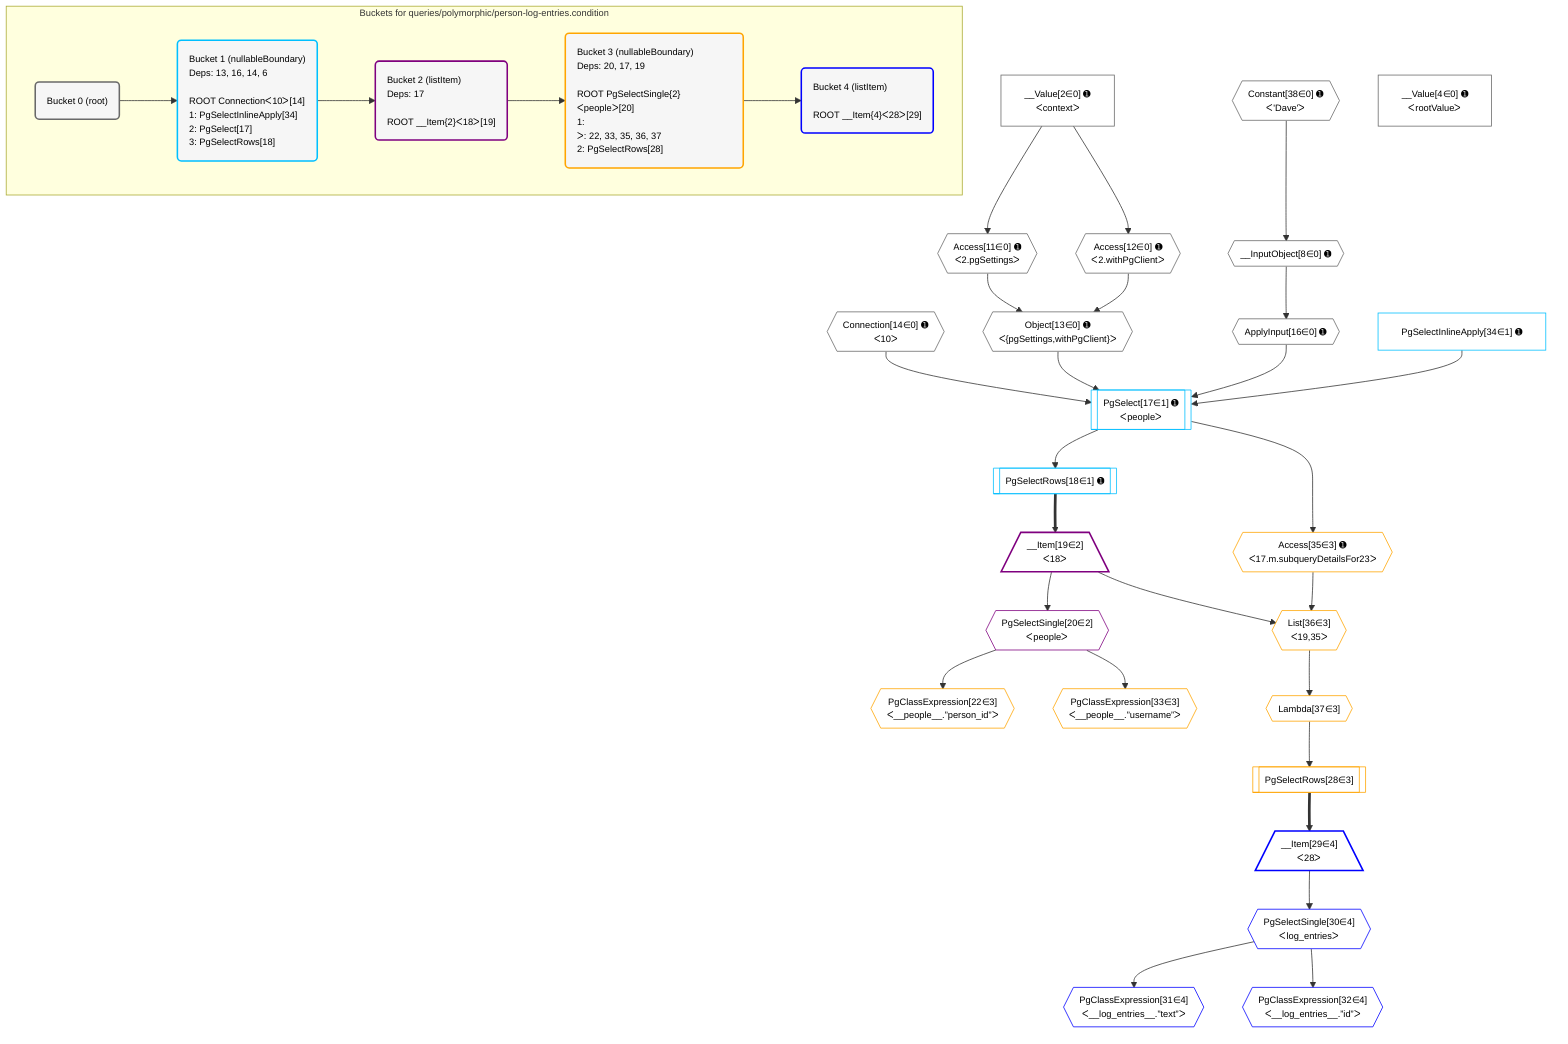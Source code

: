 %%{init: {'themeVariables': { 'fontSize': '12px'}}}%%
graph TD
    classDef path fill:#eee,stroke:#000,color:#000
    classDef plan fill:#fff,stroke-width:1px,color:#000
    classDef itemplan fill:#fff,stroke-width:2px,color:#000
    classDef unbatchedplan fill:#dff,stroke-width:1px,color:#000
    classDef sideeffectplan fill:#fcc,stroke-width:2px,color:#000
    classDef bucket fill:#f6f6f6,color:#000,stroke-width:2px,text-align:left


    %% plan dependencies
    Connection14{{"Connection[14∈0] ➊<br />ᐸ10ᐳ"}}:::plan
    __InputObject8{{"__InputObject[8∈0] ➊"}}:::plan
    Constant38{{"Constant[38∈0] ➊<br />ᐸ'Dave'ᐳ"}}:::plan
    Constant38 --> __InputObject8
    Object13{{"Object[13∈0] ➊<br />ᐸ{pgSettings,withPgClient}ᐳ"}}:::plan
    Access11{{"Access[11∈0] ➊<br />ᐸ2.pgSettingsᐳ"}}:::plan
    Access12{{"Access[12∈0] ➊<br />ᐸ2.withPgClientᐳ"}}:::plan
    Access11 & Access12 --> Object13
    __Value2["__Value[2∈0] ➊<br />ᐸcontextᐳ"]:::plan
    __Value2 --> Access11
    __Value2 --> Access12
    ApplyInput16{{"ApplyInput[16∈0] ➊"}}:::plan
    __InputObject8 --> ApplyInput16
    __Value4["__Value[4∈0] ➊<br />ᐸrootValueᐳ"]:::plan
    PgSelect17[["PgSelect[17∈1] ➊<br />ᐸpeopleᐳ"]]:::plan
    PgSelectInlineApply34["PgSelectInlineApply[34∈1] ➊"]:::plan
    Object13 & ApplyInput16 & Connection14 & PgSelectInlineApply34 --> PgSelect17
    PgSelectRows18[["PgSelectRows[18∈1] ➊"]]:::plan
    PgSelect17 --> PgSelectRows18
    __Item19[/"__Item[19∈2]<br />ᐸ18ᐳ"\]:::itemplan
    PgSelectRows18 ==> __Item19
    PgSelectSingle20{{"PgSelectSingle[20∈2]<br />ᐸpeopleᐳ"}}:::plan
    __Item19 --> PgSelectSingle20
    List36{{"List[36∈3]<br />ᐸ19,35ᐳ"}}:::plan
    Access35{{"Access[35∈3] ➊<br />ᐸ17.m.subqueryDetailsFor23ᐳ"}}:::plan
    __Item19 & Access35 --> List36
    PgClassExpression22{{"PgClassExpression[22∈3]<br />ᐸ__people__.”person_id”ᐳ"}}:::plan
    PgSelectSingle20 --> PgClassExpression22
    PgSelectRows28[["PgSelectRows[28∈3]"]]:::plan
    Lambda37{{"Lambda[37∈3]"}}:::plan
    Lambda37 --> PgSelectRows28
    PgClassExpression33{{"PgClassExpression[33∈3]<br />ᐸ__people__.”username”ᐳ"}}:::plan
    PgSelectSingle20 --> PgClassExpression33
    PgSelect17 --> Access35
    List36 --> Lambda37
    __Item29[/"__Item[29∈4]<br />ᐸ28ᐳ"\]:::itemplan
    PgSelectRows28 ==> __Item29
    PgSelectSingle30{{"PgSelectSingle[30∈4]<br />ᐸlog_entriesᐳ"}}:::plan
    __Item29 --> PgSelectSingle30
    PgClassExpression31{{"PgClassExpression[31∈4]<br />ᐸ__log_entries__.”text”ᐳ"}}:::plan
    PgSelectSingle30 --> PgClassExpression31
    PgClassExpression32{{"PgClassExpression[32∈4]<br />ᐸ__log_entries__.”id”ᐳ"}}:::plan
    PgSelectSingle30 --> PgClassExpression32

    %% define steps

    subgraph "Buckets for queries/polymorphic/person-log-entries.condition"
    Bucket0("Bucket 0 (root)"):::bucket
    classDef bucket0 stroke:#696969
    class Bucket0,__Value2,__Value4,__InputObject8,Access11,Access12,Object13,Connection14,ApplyInput16,Constant38 bucket0
    Bucket1("Bucket 1 (nullableBoundary)<br />Deps: 13, 16, 14, 6<br /><br />ROOT Connectionᐸ10ᐳ[14]<br />1: PgSelectInlineApply[34]<br />2: PgSelect[17]<br />3: PgSelectRows[18]"):::bucket
    classDef bucket1 stroke:#00bfff
    class Bucket1,PgSelect17,PgSelectRows18,PgSelectInlineApply34 bucket1
    Bucket2("Bucket 2 (listItem)<br />Deps: 17<br /><br />ROOT __Item{2}ᐸ18ᐳ[19]"):::bucket
    classDef bucket2 stroke:#7f007f
    class Bucket2,__Item19,PgSelectSingle20 bucket2
    Bucket3("Bucket 3 (nullableBoundary)<br />Deps: 20, 17, 19<br /><br />ROOT PgSelectSingle{2}ᐸpeopleᐳ[20]<br />1: <br />ᐳ: 22, 33, 35, 36, 37<br />2: PgSelectRows[28]"):::bucket
    classDef bucket3 stroke:#ffa500
    class Bucket3,PgClassExpression22,PgSelectRows28,PgClassExpression33,Access35,List36,Lambda37 bucket3
    Bucket4("Bucket 4 (listItem)<br /><br />ROOT __Item{4}ᐸ28ᐳ[29]"):::bucket
    classDef bucket4 stroke:#0000ff
    class Bucket4,__Item29,PgSelectSingle30,PgClassExpression31,PgClassExpression32 bucket4
    Bucket0 --> Bucket1
    Bucket1 --> Bucket2
    Bucket2 --> Bucket3
    Bucket3 --> Bucket4
    end